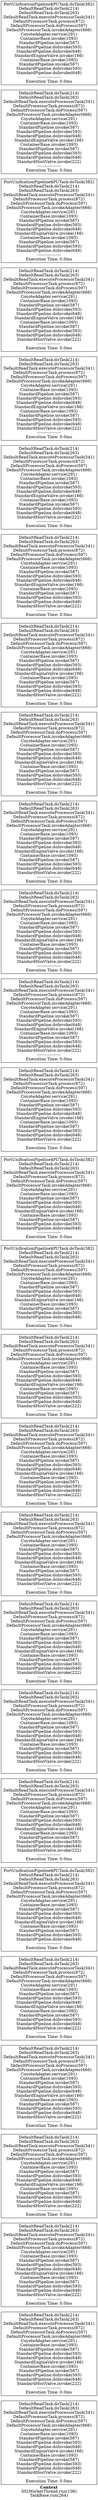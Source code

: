 digraph 1737611457 { 
label=<<font face="Times-Bold">Context</font><br/>SSLWorkerThread.run(106)<br/>TaskBase.run(264)>;rankdir=RL;
1 [label="DefaultReadTask.doTask(214)\nDefaultReadTask.doTask(263)\nDefaultReadTask.executeProcessorTask(341)\nDefaultProcessorTask.process(872)\nDefaultProcessorTask.doProcess(597)\nDefaultProcessorTask.invokeAdapter(666)\nCoyoteAdapter.service(291)\nContainerBase.invoke(1093)\nStandardPipeline.invoke(587)\nStandardPipeline.doInvoke(593)\nStandardPipeline.doInvoke(648)\nStandardEngineValve.invoke(166)\nContainerBase.invoke(1093)\nStandardPipeline.invoke(587)\nStandardPipeline.doInvoke(593)\nStandardPipeline.doInvoke(648)\nStandardHostValve.invoke(222)\n-------------------\nExecution Time: 0.0ms\n", shape=box];
2 [label="DefaultReadTask.doTask(214)\nDefaultReadTask.doTask(263)\nDefaultReadTask.executeProcessorTask(341)\nDefaultProcessorTask.process(872)\nDefaultProcessorTask.doProcess(597)\nDefaultProcessorTask.invokeAdapter(666)\nCoyoteAdapter.service(291)\nContainerBase.invoke(1093)\nStandardPipeline.invoke(587)\nStandardPipeline.doInvoke(593)\nStandardPipeline.doInvoke(648)\nStandardEngineValve.invoke(166)\nContainerBase.invoke(1093)\nStandardPipeline.invoke(587)\nStandardPipeline.doInvoke(593)\nStandardPipeline.doInvoke(648)\nStandardHostValve.invoke(222)\n-------------------\nExecution Time: 0.0ms\n", shape=box];
3 [label="DefaultReadTask.doTask(214)\nDefaultReadTask.doTask(263)\nDefaultReadTask.executeProcessorTask(341)\nDefaultProcessorTask.process(872)\nDefaultProcessorTask.doProcess(597)\nDefaultProcessorTask.invokeAdapter(666)\nCoyoteAdapter.service(291)\nContainerBase.invoke(1093)\nStandardPipeline.invoke(587)\nStandardPipeline.doInvoke(593)\nStandardPipeline.doInvoke(648)\nStandardEngineValve.invoke(166)\nContainerBase.invoke(1093)\nStandardPipeline.invoke(587)\nStandardPipeline.doInvoke(593)\nStandardPipeline.doInvoke(648)\nStandardHostValve.invoke(222)\n-------------------\nExecution Time: 0.0ms\n", shape=box];
4 [label="DefaultReadTask.doTask(214)\nDefaultReadTask.doTask(263)\nDefaultReadTask.executeProcessorTask(341)\nDefaultProcessorTask.process(872)\nDefaultProcessorTask.doProcess(597)\nDefaultProcessorTask.invokeAdapter(666)\nCoyoteAdapter.service(291)\nContainerBase.invoke(1093)\nStandardPipeline.invoke(587)\nStandardPipeline.doInvoke(593)\nStandardPipeline.doInvoke(648)\nStandardEngineValve.invoke(166)\nContainerBase.invoke(1093)\nStandardPipeline.invoke(587)\nStandardPipeline.doInvoke(593)\nStandardPipeline.doInvoke(648)\nStandardHostValve.invoke(222)\n-------------------\nExecution Time: 0.0ms\n", shape=box];
5 [label="DefaultReadTask.doTask(214)\nDefaultReadTask.doTask(263)\nDefaultReadTask.executeProcessorTask(341)\nDefaultProcessorTask.process(872)\nDefaultProcessorTask.doProcess(597)\nDefaultProcessorTask.invokeAdapter(666)\nCoyoteAdapter.service(291)\nContainerBase.invoke(1093)\nStandardPipeline.invoke(587)\nStandardPipeline.doInvoke(593)\nStandardPipeline.doInvoke(648)\nStandardEngineValve.invoke(166)\nContainerBase.invoke(1093)\nStandardPipeline.invoke(587)\nStandardPipeline.doInvoke(593)\nStandardPipeline.doInvoke(648)\nStandardHostValve.invoke(222)\n-------------------\nExecution Time: 0.0ms\n", shape=box];
6 [label="DefaultReadTask.doTask(214)\nDefaultReadTask.doTask(263)\nDefaultReadTask.executeProcessorTask(341)\nDefaultProcessorTask.process(872)\nDefaultProcessorTask.doProcess(597)\nDefaultProcessorTask.invokeAdapter(666)\nCoyoteAdapter.service(291)\nContainerBase.invoke(1093)\nStandardPipeline.invoke(587)\nStandardPipeline.doInvoke(593)\nStandardPipeline.doInvoke(648)\nStandardEngineValve.invoke(166)\nContainerBase.invoke(1093)\nStandardPipeline.invoke(587)\nStandardPipeline.doInvoke(593)\nStandardPipeline.doInvoke(648)\nStandardHostValve.invoke(222)\n-------------------\nExecution Time: 0.0ms\n", shape=box];
7 [label="PortUnificationPipeline$PUTask.doTask(382)\nDefaultReadTask.doTask(214)\nDefaultReadTask.doTask(263)\nDefaultReadTask.executeProcessorTask(341)\nDefaultProcessorTask.process(872)\nDefaultProcessorTask.doProcess(597)\nDefaultProcessorTask.invokeAdapter(666)\nCoyoteAdapter.service(291)\nContainerBase.invoke(1093)\nStandardPipeline.invoke(587)\nStandardPipeline.doInvoke(593)\nStandardPipeline.doInvoke(648)\nStandardEngineValve.invoke(166)\nContainerBase.invoke(1093)\nStandardPipeline.invoke(587)\nStandardPipeline.doInvoke(593)\nStandardPipeline.doInvoke(648)\n-------------------\nExecution Time: 0.0ms\n", shape=box];
8 [label="DefaultReadTask.doTask(214)\nDefaultReadTask.doTask(263)\nDefaultReadTask.executeProcessorTask(341)\nDefaultProcessorTask.process(872)\nDefaultProcessorTask.doProcess(597)\nDefaultProcessorTask.invokeAdapter(666)\nCoyoteAdapter.service(291)\nContainerBase.invoke(1093)\nStandardPipeline.invoke(587)\nStandardPipeline.doInvoke(593)\nStandardPipeline.doInvoke(648)\nStandardEngineValve.invoke(166)\nContainerBase.invoke(1093)\nStandardPipeline.invoke(587)\nStandardPipeline.doInvoke(593)\nStandardPipeline.doInvoke(648)\nStandardHostValve.invoke(222)\n-------------------\nExecution Time: 0.0ms\n", shape=box];
9 [label="DefaultReadTask.doTask(214)\nDefaultReadTask.doTask(263)\nDefaultReadTask.executeProcessorTask(341)\nDefaultProcessorTask.process(872)\nDefaultProcessorTask.doProcess(597)\nDefaultProcessorTask.invokeAdapter(666)\nCoyoteAdapter.service(291)\nContainerBase.invoke(1093)\nStandardPipeline.invoke(587)\nStandardPipeline.doInvoke(593)\nStandardPipeline.doInvoke(648)\nStandardEngineValve.invoke(166)\nContainerBase.invoke(1093)\nStandardPipeline.invoke(587)\nStandardPipeline.doInvoke(593)\nStandardPipeline.doInvoke(648)\nStandardHostValve.invoke(222)\n-------------------\nExecution Time: 0.0ms\n", shape=box];
10 [label="DefaultReadTask.doTask(214)\nDefaultReadTask.doTask(263)\nDefaultReadTask.executeProcessorTask(341)\nDefaultProcessorTask.process(872)\nDefaultProcessorTask.doProcess(597)\nDefaultProcessorTask.invokeAdapter(666)\nCoyoteAdapter.service(291)\nContainerBase.invoke(1093)\nStandardPipeline.invoke(587)\nStandardPipeline.doInvoke(593)\nStandardPipeline.doInvoke(648)\nStandardEngineValve.invoke(166)\nContainerBase.invoke(1093)\nStandardPipeline.invoke(587)\nStandardPipeline.doInvoke(593)\nStandardPipeline.doInvoke(648)\nStandardHostValve.invoke(222)\n-------------------\nExecution Time: 0.0ms\n", shape=box];
11 [label="DefaultReadTask.doTask(214)\nDefaultReadTask.doTask(263)\nDefaultReadTask.executeProcessorTask(341)\nDefaultProcessorTask.process(872)\nDefaultProcessorTask.doProcess(597)\nDefaultProcessorTask.invokeAdapter(666)\nCoyoteAdapter.service(291)\nContainerBase.invoke(1093)\nStandardPipeline.invoke(587)\nStandardPipeline.doInvoke(593)\nStandardPipeline.doInvoke(648)\nStandardEngineValve.invoke(166)\nContainerBase.invoke(1093)\nStandardPipeline.invoke(587)\nStandardPipeline.doInvoke(593)\nStandardPipeline.doInvoke(648)\nStandardHostValve.invoke(222)\n-------------------\nExecution Time: 0.0ms\n", shape=box];
12 [label="DefaultReadTask.doTask(214)\nDefaultReadTask.doTask(263)\nDefaultReadTask.executeProcessorTask(341)\nDefaultProcessorTask.process(872)\nDefaultProcessorTask.doProcess(597)\nDefaultProcessorTask.invokeAdapter(666)\nCoyoteAdapter.service(291)\nContainerBase.invoke(1093)\nStandardPipeline.invoke(587)\nStandardPipeline.doInvoke(593)\nStandardPipeline.doInvoke(648)\nStandardEngineValve.invoke(166)\nContainerBase.invoke(1093)\nStandardPipeline.invoke(587)\nStandardPipeline.doInvoke(593)\nStandardPipeline.doInvoke(648)\nStandardHostValve.invoke(222)\n-------------------\nExecution Time: 0.0ms\n", shape=box];
13 [label="DefaultReadTask.doTask(214)\nDefaultReadTask.doTask(263)\nDefaultReadTask.executeProcessorTask(341)\nDefaultProcessorTask.process(872)\nDefaultProcessorTask.doProcess(597)\nDefaultProcessorTask.invokeAdapter(666)\nCoyoteAdapter.service(291)\nContainerBase.invoke(1093)\nStandardPipeline.invoke(587)\nStandardPipeline.doInvoke(593)\nStandardPipeline.doInvoke(648)\nStandardEngineValve.invoke(166)\nContainerBase.invoke(1093)\nStandardPipeline.invoke(587)\nStandardPipeline.doInvoke(593)\nStandardPipeline.doInvoke(648)\nStandardHostValve.invoke(222)\n-------------------\nExecution Time: 0.0ms\n", shape=box];
14 [label="PortUnificationPipeline$PUTask.doTask(382)\nDefaultReadTask.doTask(214)\nDefaultReadTask.doTask(263)\nDefaultReadTask.executeProcessorTask(341)\nDefaultProcessorTask.process(872)\nDefaultProcessorTask.doProcess(597)\nDefaultProcessorTask.invokeAdapter(666)\nCoyoteAdapter.service(291)\nContainerBase.invoke(1093)\nStandardPipeline.invoke(587)\nStandardPipeline.doInvoke(593)\nStandardPipeline.doInvoke(648)\nStandardEngineValve.invoke(166)\nContainerBase.invoke(1093)\nStandardPipeline.invoke(587)\nStandardPipeline.doInvoke(593)\nStandardPipeline.doInvoke(648)\n-------------------\nExecution Time: 0.0ms\n", shape=box];
15 [label="PortUnificationPipeline$PUTask.doTask(382)\nDefaultReadTask.doTask(214)\nDefaultReadTask.doTask(263)\nDefaultReadTask.executeProcessorTask(341)\nDefaultProcessorTask.process(872)\nDefaultProcessorTask.doProcess(597)\nDefaultProcessorTask.invokeAdapter(666)\nCoyoteAdapter.service(291)\nContainerBase.invoke(1093)\nStandardPipeline.invoke(587)\nStandardPipeline.doInvoke(593)\nStandardPipeline.doInvoke(648)\nStandardEngineValve.invoke(166)\nContainerBase.invoke(1093)\nStandardPipeline.invoke(587)\nStandardPipeline.doInvoke(593)\nStandardPipeline.doInvoke(648)\n-------------------\nExecution Time: 0.0ms\n", shape=box];
16 [label="DefaultReadTask.doTask(214)\nDefaultReadTask.doTask(263)\nDefaultReadTask.executeProcessorTask(341)\nDefaultProcessorTask.process(872)\nDefaultProcessorTask.doProcess(597)\nDefaultProcessorTask.invokeAdapter(666)\nCoyoteAdapter.service(291)\nContainerBase.invoke(1093)\nStandardPipeline.invoke(587)\nStandardPipeline.doInvoke(593)\nStandardPipeline.doInvoke(648)\nStandardEngineValve.invoke(166)\nContainerBase.invoke(1093)\nStandardPipeline.invoke(587)\nStandardPipeline.doInvoke(593)\nStandardPipeline.doInvoke(648)\nStandardHostValve.invoke(222)\n-------------------\nExecution Time: 0.0ms\n", shape=box];
17 [label="DefaultReadTask.doTask(214)\nDefaultReadTask.doTask(263)\nDefaultReadTask.executeProcessorTask(341)\nDefaultProcessorTask.process(872)\nDefaultProcessorTask.doProcess(597)\nDefaultProcessorTask.invokeAdapter(666)\nCoyoteAdapter.service(291)\nContainerBase.invoke(1093)\nStandardPipeline.invoke(587)\nStandardPipeline.doInvoke(593)\nStandardPipeline.doInvoke(648)\nStandardEngineValve.invoke(166)\nContainerBase.invoke(1093)\nStandardPipeline.invoke(587)\nStandardPipeline.doInvoke(593)\nStandardPipeline.doInvoke(648)\nStandardHostValve.invoke(222)\n-------------------\nExecution Time: 0.0ms\n", shape=box];
18 [label="DefaultReadTask.doTask(214)\nDefaultReadTask.doTask(263)\nDefaultReadTask.executeProcessorTask(341)\nDefaultProcessorTask.process(872)\nDefaultProcessorTask.doProcess(597)\nDefaultProcessorTask.invokeAdapter(666)\nCoyoteAdapter.service(291)\nContainerBase.invoke(1093)\nStandardPipeline.invoke(587)\nStandardPipeline.doInvoke(593)\nStandardPipeline.doInvoke(648)\nStandardEngineValve.invoke(166)\nContainerBase.invoke(1093)\nStandardPipeline.invoke(587)\nStandardPipeline.doInvoke(593)\nStandardPipeline.doInvoke(648)\nStandardHostValve.invoke(222)\n-------------------\nExecution Time: 0.0ms\n", shape=box];
19 [label="DefaultReadTask.doTask(214)\nDefaultReadTask.doTask(263)\nDefaultReadTask.executeProcessorTask(341)\nDefaultProcessorTask.process(872)\nDefaultProcessorTask.doProcess(597)\nDefaultProcessorTask.invokeAdapter(666)\nCoyoteAdapter.service(291)\nContainerBase.invoke(1093)\nStandardPipeline.invoke(587)\nStandardPipeline.doInvoke(593)\nStandardPipeline.doInvoke(648)\nStandardEngineValve.invoke(166)\nContainerBase.invoke(1093)\nStandardPipeline.invoke(587)\nStandardPipeline.doInvoke(593)\nStandardPipeline.doInvoke(648)\nStandardHostValve.invoke(222)\n-------------------\nExecution Time: 0.0ms\n", shape=box];
20 [label="DefaultReadTask.doTask(214)\nDefaultReadTask.doTask(263)\nDefaultReadTask.executeProcessorTask(341)\nDefaultProcessorTask.process(872)\nDefaultProcessorTask.doProcess(597)\nDefaultProcessorTask.invokeAdapter(666)\nCoyoteAdapter.service(291)\nContainerBase.invoke(1093)\nStandardPipeline.invoke(587)\nStandardPipeline.doInvoke(593)\nStandardPipeline.doInvoke(648)\nStandardEngineValve.invoke(166)\nContainerBase.invoke(1093)\nStandardPipeline.invoke(587)\nStandardPipeline.doInvoke(593)\nStandardPipeline.doInvoke(648)\nStandardHostValve.invoke(222)\n-------------------\nExecution Time: 0.0ms\n", shape=box];
21 [label="DefaultReadTask.doTask(214)\nDefaultReadTask.doTask(263)\nDefaultReadTask.executeProcessorTask(341)\nDefaultProcessorTask.process(872)\nDefaultProcessorTask.doProcess(597)\nDefaultProcessorTask.invokeAdapter(666)\nCoyoteAdapter.service(291)\nContainerBase.invoke(1093)\nStandardPipeline.invoke(587)\nStandardPipeline.doInvoke(593)\nStandardPipeline.doInvoke(648)\nStandardEngineValve.invoke(166)\nContainerBase.invoke(1093)\nStandardPipeline.invoke(587)\nStandardPipeline.doInvoke(593)\nStandardPipeline.doInvoke(648)\nStandardHostValve.invoke(222)\n-------------------\nExecution Time: 0.0ms\n", shape=box];
22 [label="DefaultReadTask.doTask(214)\nDefaultReadTask.doTask(263)\nDefaultReadTask.executeProcessorTask(341)\nDefaultProcessorTask.process(872)\nDefaultProcessorTask.doProcess(597)\nDefaultProcessorTask.invokeAdapter(666)\nCoyoteAdapter.service(291)\nContainerBase.invoke(1093)\nStandardPipeline.invoke(587)\nStandardPipeline.doInvoke(593)\nStandardPipeline.doInvoke(648)\nStandardEngineValve.invoke(166)\nContainerBase.invoke(1093)\nStandardPipeline.invoke(587)\nStandardPipeline.doInvoke(593)\nStandardPipeline.doInvoke(648)\nStandardHostValve.invoke(222)\n-------------------\nExecution Time: 0.0ms\n", shape=box];
23 [label="DefaultReadTask.doTask(214)\nDefaultReadTask.doTask(263)\nDefaultReadTask.executeProcessorTask(341)\nDefaultProcessorTask.process(872)\nDefaultProcessorTask.doProcess(597)\nDefaultProcessorTask.invokeAdapter(666)\nCoyoteAdapter.service(291)\nContainerBase.invoke(1093)\nStandardPipeline.invoke(587)\nStandardPipeline.doInvoke(593)\nStandardPipeline.doInvoke(648)\nStandardEngineValve.invoke(166)\nContainerBase.invoke(1093)\nStandardPipeline.invoke(587)\nStandardPipeline.doInvoke(593)\nStandardPipeline.doInvoke(648)\nStandardHostValve.invoke(222)\n-------------------\nExecution Time: 0.0ms\n", shape=box];
24 [label="DefaultReadTask.doTask(214)\nDefaultReadTask.doTask(263)\nDefaultReadTask.executeProcessorTask(341)\nDefaultProcessorTask.process(872)\nDefaultProcessorTask.doProcess(597)\nDefaultProcessorTask.invokeAdapter(666)\nCoyoteAdapter.service(291)\nContainerBase.invoke(1093)\nStandardPipeline.invoke(587)\nStandardPipeline.doInvoke(593)\nStandardPipeline.doInvoke(648)\nStandardEngineValve.invoke(166)\nContainerBase.invoke(1093)\nStandardPipeline.invoke(587)\nStandardPipeline.doInvoke(593)\nStandardPipeline.doInvoke(648)\nStandardHostValve.invoke(222)\n-------------------\nExecution Time: 0.0ms\n", shape=box];
25 [label="DefaultReadTask.doTask(214)\nDefaultReadTask.doTask(263)\nDefaultReadTask.executeProcessorTask(341)\nDefaultProcessorTask.process(872)\nDefaultProcessorTask.doProcess(597)\nDefaultProcessorTask.invokeAdapter(666)\nCoyoteAdapter.service(291)\nContainerBase.invoke(1093)\nStandardPipeline.invoke(587)\nStandardPipeline.doInvoke(593)\nStandardPipeline.doInvoke(648)\nStandardEngineValve.invoke(166)\nContainerBase.invoke(1093)\nStandardPipeline.invoke(587)\nStandardPipeline.doInvoke(593)\nStandardPipeline.doInvoke(648)\nStandardHostValve.invoke(222)\n-------------------\nExecution Time: 0.0ms\n", shape=box];
26 [label="PortUnificationPipeline$PUTask.doTask(382)\nDefaultReadTask.doTask(214)\nDefaultReadTask.doTask(263)\nDefaultReadTask.executeProcessorTask(341)\nDefaultProcessorTask.process(872)\nDefaultProcessorTask.doProcess(597)\nDefaultProcessorTask.invokeAdapter(666)\nCoyoteAdapter.service(291)\nContainerBase.invoke(1093)\nStandardPipeline.invoke(587)\nStandardPipeline.doInvoke(593)\nStandardPipeline.doInvoke(648)\nStandardEngineValve.invoke(166)\nContainerBase.invoke(1093)\nStandardPipeline.invoke(587)\nStandardPipeline.doInvoke(593)\nStandardPipeline.doInvoke(648)\n-------------------\nExecution Time: 0.0ms\n", shape=box];
27 [label="DefaultReadTask.doTask(214)\nDefaultReadTask.doTask(263)\nDefaultReadTask.executeProcessorTask(341)\nDefaultProcessorTask.process(872)\nDefaultProcessorTask.doProcess(597)\nDefaultProcessorTask.invokeAdapter(666)\nCoyoteAdapter.service(291)\nContainerBase.invoke(1093)\nStandardPipeline.invoke(587)\nStandardPipeline.doInvoke(593)\nStandardPipeline.doInvoke(648)\nStandardEngineValve.invoke(166)\nContainerBase.invoke(1093)\nStandardPipeline.invoke(587)\nStandardPipeline.doInvoke(593)\nStandardPipeline.doInvoke(648)\nStandardHostValve.invoke(222)\n-------------------\nExecution Time: 0.0ms\n", shape=box];
28 [label="PortUnificationPipeline$PUTask.doTask(382)\nDefaultReadTask.doTask(214)\nDefaultReadTask.doTask(263)\nDefaultReadTask.executeProcessorTask(341)\nDefaultProcessorTask.process(872)\nDefaultProcessorTask.doProcess(597)\nDefaultProcessorTask.invokeAdapter(666)\nCoyoteAdapter.service(291)\nContainerBase.invoke(1093)\nStandardPipeline.invoke(587)\nStandardPipeline.doInvoke(593)\nStandardPipeline.doInvoke(648)\nStandardEngineValve.invoke(166)\nContainerBase.invoke(1093)\nStandardPipeline.invoke(587)\nStandardPipeline.doInvoke(593)\nStandardPipeline.doInvoke(648)\n-------------------\nExecution Time: 0.0ms\n", shape=box];
}

